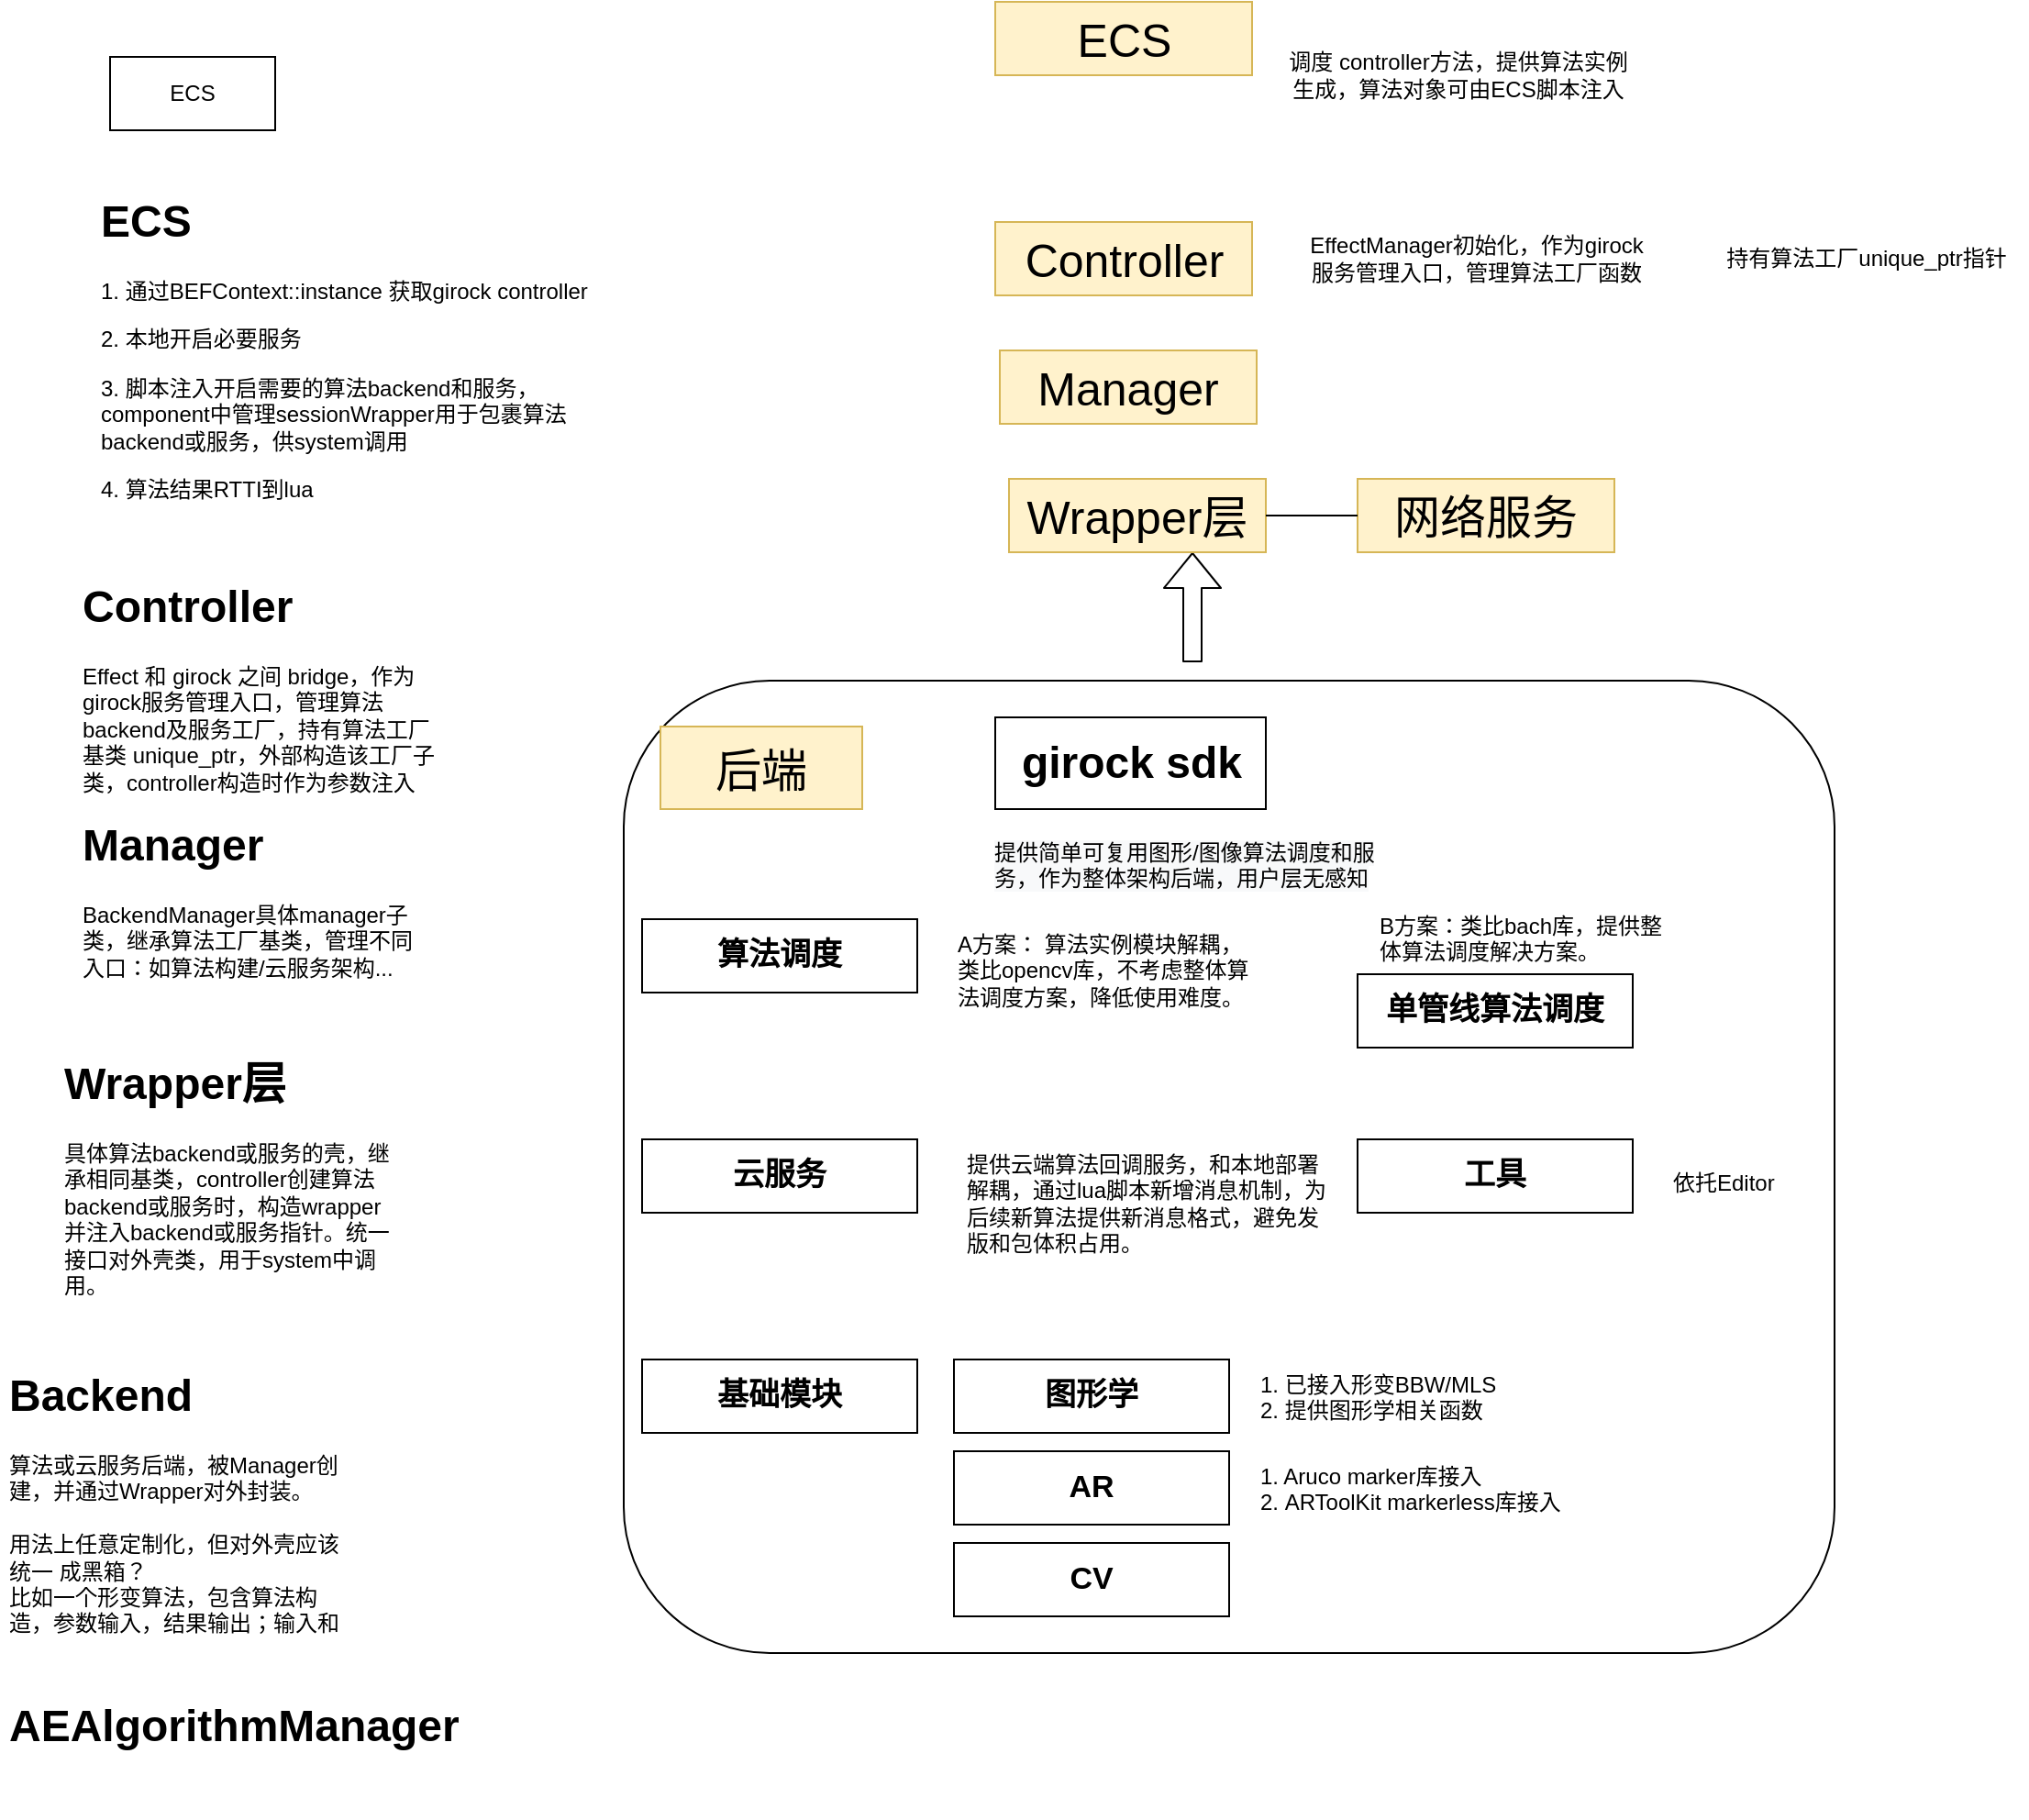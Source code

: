 <mxfile version="14.6.13" type="github">
  <diagram id="1ifoKKJXksdBjyNbpdKP" name="Page-1">
    <mxGraphModel dx="2125" dy="1931" grid="1" gridSize="10" guides="1" tooltips="1" connect="1" arrows="1" fold="1" page="1" pageScale="1" pageWidth="827" pageHeight="1169" math="0" shadow="0">
      <root>
        <mxCell id="0" />
        <mxCell id="1" parent="0" />
        <mxCell id="UuJ1qdc-aY3ee8Mtvgij-23" value="" style="rounded=1;whiteSpace=wrap;html=1;" vertex="1" parent="1">
          <mxGeometry x="-30" y="280" width="660" height="530" as="geometry" />
        </mxCell>
        <mxCell id="UuJ1qdc-aY3ee8Mtvgij-1" value="&lt;b&gt;&lt;font style=&quot;font-size: 24px&quot;&gt;girock sdk&lt;/font&gt;&lt;/b&gt;" style="rounded=0;whiteSpace=wrap;html=1;" vertex="1" parent="1">
          <mxGeometry x="172.5" y="300" width="147.5" height="50" as="geometry" />
        </mxCell>
        <mxCell id="UuJ1qdc-aY3ee8Mtvgij-2" value="&lt;span style=&quot;color: rgb(0 , 0 , 0) ; font-family: &amp;#34;helvetica&amp;#34; ; font-size: 12px ; font-style: normal ; font-weight: 400 ; letter-spacing: normal ; text-align: center ; text-indent: 0px ; text-transform: none ; word-spacing: 0px ; background-color: rgb(248 , 249 , 250) ; display: inline ; float: none&quot;&gt;提供简单可复用图形/图像算法调度和服务，作为整体架构后端，用户层无感知&lt;/span&gt;" style="text;whiteSpace=wrap;html=1;" vertex="1" parent="1">
          <mxGeometry x="170" y="360" width="220" height="30" as="geometry" />
        </mxCell>
        <mxCell id="UuJ1qdc-aY3ee8Mtvgij-3" value="&lt;span style=&quot;font-size: 17px&quot;&gt;&lt;b&gt;单管线算法调度&lt;/b&gt;&lt;/span&gt;" style="rounded=0;whiteSpace=wrap;html=1;" vertex="1" parent="1">
          <mxGeometry x="370" y="440" width="150" height="40" as="geometry" />
        </mxCell>
        <mxCell id="UuJ1qdc-aY3ee8Mtvgij-5" value="&lt;font face=&quot;helvetica&quot;&gt;A方案： 算法实例模块解耦，类比opencv库，不考虑整体算法调度方案，降低使用难度。&lt;/font&gt;" style="text;whiteSpace=wrap;html=1;" vertex="1" parent="1">
          <mxGeometry x="150" y="410" width="165" height="70" as="geometry" />
        </mxCell>
        <mxCell id="UuJ1qdc-aY3ee8Mtvgij-6" value="&lt;font face=&quot;helvetica&quot;&gt;B方案：类比bach库，提供整体算法调度解决方案。&lt;/font&gt;" style="text;whiteSpace=wrap;html=1;" vertex="1" parent="1">
          <mxGeometry x="380" y="400" width="165" height="70" as="geometry" />
        </mxCell>
        <mxCell id="UuJ1qdc-aY3ee8Mtvgij-9" value="&lt;span style=&quot;font-size: 17px&quot;&gt;&lt;b&gt;算法调度&lt;/b&gt;&lt;/span&gt;" style="rounded=0;whiteSpace=wrap;html=1;" vertex="1" parent="1">
          <mxGeometry x="-20" y="410" width="150" height="40" as="geometry" />
        </mxCell>
        <mxCell id="UuJ1qdc-aY3ee8Mtvgij-10" value="&lt;span style=&quot;font-size: 17px&quot;&gt;&lt;b&gt;云服务&lt;/b&gt;&lt;/span&gt;" style="rounded=0;whiteSpace=wrap;html=1;" vertex="1" parent="1">
          <mxGeometry x="-20" y="530" width="150" height="40" as="geometry" />
        </mxCell>
        <mxCell id="UuJ1qdc-aY3ee8Mtvgij-12" value="&lt;font face=&quot;helvetica&quot;&gt;提供云端算法回调服务，和本地部署解耦，通过lua脚本新增消息机制，为后续新算法提供新消息格式，避免发版和包体积占用。&lt;/font&gt;" style="text;whiteSpace=wrap;html=1;" vertex="1" parent="1">
          <mxGeometry x="155" y="530" width="205" height="70" as="geometry" />
        </mxCell>
        <mxCell id="UuJ1qdc-aY3ee8Mtvgij-13" value="&lt;span style=&quot;font-size: 17px&quot;&gt;&lt;b&gt;基础模块&lt;/b&gt;&lt;/span&gt;" style="rounded=0;whiteSpace=wrap;html=1;" vertex="1" parent="1">
          <mxGeometry x="-20" y="650" width="150" height="40" as="geometry" />
        </mxCell>
        <mxCell id="UuJ1qdc-aY3ee8Mtvgij-14" value="&lt;span style=&quot;font-size: 17px&quot;&gt;&lt;b&gt;图形学&lt;/b&gt;&lt;/span&gt;" style="rounded=0;whiteSpace=wrap;html=1;" vertex="1" parent="1">
          <mxGeometry x="150" y="650" width="150" height="40" as="geometry" />
        </mxCell>
        <mxCell id="UuJ1qdc-aY3ee8Mtvgij-15" value="&lt;span style=&quot;font-size: 17px&quot;&gt;&lt;b&gt;CV&lt;/b&gt;&lt;/span&gt;" style="rounded=0;whiteSpace=wrap;html=1;" vertex="1" parent="1">
          <mxGeometry x="150" y="750" width="150" height="40" as="geometry" />
        </mxCell>
        <mxCell id="UuJ1qdc-aY3ee8Mtvgij-16" value="&lt;span style=&quot;font-size: 17px&quot;&gt;&lt;b&gt;AR&lt;/b&gt;&lt;/span&gt;" style="rounded=0;whiteSpace=wrap;html=1;" vertex="1" parent="1">
          <mxGeometry x="150" y="700" width="150" height="40" as="geometry" />
        </mxCell>
        <mxCell id="UuJ1qdc-aY3ee8Mtvgij-18" value="&lt;font face=&quot;helvetica&quot;&gt;1. 已接入形变BBW/MLS&lt;br&gt;2. 提供图形学相关函数&lt;br&gt;&lt;/font&gt;" style="text;whiteSpace=wrap;html=1;" vertex="1" parent="1">
          <mxGeometry x="315" y="650" width="170" height="40" as="geometry" />
        </mxCell>
        <mxCell id="UuJ1qdc-aY3ee8Mtvgij-19" value="&lt;span style=&quot;font-size: 17px&quot;&gt;&lt;b&gt;工具&lt;/b&gt;&lt;/span&gt;" style="rounded=0;whiteSpace=wrap;html=1;" vertex="1" parent="1">
          <mxGeometry x="370" y="530" width="150" height="40" as="geometry" />
        </mxCell>
        <mxCell id="UuJ1qdc-aY3ee8Mtvgij-20" value="&lt;font face=&quot;helvetica&quot;&gt;依托Editor&lt;/font&gt;" style="text;whiteSpace=wrap;html=1;" vertex="1" parent="1">
          <mxGeometry x="540" y="540" width="70" height="40" as="geometry" />
        </mxCell>
        <mxCell id="UuJ1qdc-aY3ee8Mtvgij-21" value="&lt;font face=&quot;helvetica&quot;&gt;1. Aruco marker库接入&lt;br&gt;2. ARToolKit markerless库接入&lt;br&gt;&lt;/font&gt;" style="text;whiteSpace=wrap;html=1;" vertex="1" parent="1">
          <mxGeometry x="315" y="700" width="180" height="40" as="geometry" />
        </mxCell>
        <mxCell id="UuJ1qdc-aY3ee8Mtvgij-24" value="" style="shape=flexArrow;endArrow=classic;html=1;" edge="1" parent="1">
          <mxGeometry width="50" height="50" relative="1" as="geometry">
            <mxPoint x="280" y="270" as="sourcePoint" />
            <mxPoint x="280" y="210" as="targetPoint" />
          </mxGeometry>
        </mxCell>
        <mxCell id="UuJ1qdc-aY3ee8Mtvgij-26" value="&lt;font style=&quot;font-size: 25px&quot;&gt;后端&lt;/font&gt;" style="text;html=1;strokeColor=#d6b656;fillColor=#fff2cc;align=center;verticalAlign=middle;whiteSpace=wrap;rounded=0;" vertex="1" parent="1">
          <mxGeometry x="-10" y="305" width="110" height="45" as="geometry" />
        </mxCell>
        <mxCell id="UuJ1qdc-aY3ee8Mtvgij-27" value="&lt;font style=&quot;font-size: 25px&quot;&gt;Wrapper层&lt;/font&gt;" style="text;html=1;strokeColor=#d6b656;fillColor=#fff2cc;align=center;verticalAlign=middle;whiteSpace=wrap;rounded=0;" vertex="1" parent="1">
          <mxGeometry x="180" y="170" width="140" height="40" as="geometry" />
        </mxCell>
        <mxCell id="UuJ1qdc-aY3ee8Mtvgij-28" value="&lt;font style=&quot;font-size: 25px&quot;&gt;Manager&lt;/font&gt;" style="text;html=1;strokeColor=#d6b656;fillColor=#fff2cc;align=center;verticalAlign=middle;whiteSpace=wrap;rounded=0;" vertex="1" parent="1">
          <mxGeometry x="175" y="100" width="140" height="40" as="geometry" />
        </mxCell>
        <mxCell id="UuJ1qdc-aY3ee8Mtvgij-29" value="&lt;font style=&quot;font-size: 25px&quot;&gt;Controller&lt;/font&gt;" style="text;html=1;strokeColor=#d6b656;fillColor=#fff2cc;align=center;verticalAlign=middle;whiteSpace=wrap;rounded=0;" vertex="1" parent="1">
          <mxGeometry x="172.5" y="30" width="140" height="40" as="geometry" />
        </mxCell>
        <mxCell id="UuJ1qdc-aY3ee8Mtvgij-30" value="&lt;font style=&quot;font-size: 25px&quot;&gt;ECS&lt;/font&gt;" style="text;html=1;strokeColor=#d6b656;fillColor=#fff2cc;align=center;verticalAlign=middle;whiteSpace=wrap;rounded=0;" vertex="1" parent="1">
          <mxGeometry x="172.5" y="-90" width="140" height="40" as="geometry" />
        </mxCell>
        <mxCell id="UuJ1qdc-aY3ee8Mtvgij-32" value="EffectManager初始化，作为girock服务管理入口，管理算法工厂函数" style="text;html=1;strokeColor=none;fillColor=none;align=center;verticalAlign=middle;whiteSpace=wrap;rounded=0;" vertex="1" parent="1">
          <mxGeometry x="340" y="30" width="190" height="40" as="geometry" />
        </mxCell>
        <mxCell id="UuJ1qdc-aY3ee8Mtvgij-34" value="调度 controller方法，提供算法实例生成，算法对象可由ECS脚本注入" style="text;html=1;strokeColor=none;fillColor=none;align=center;verticalAlign=middle;whiteSpace=wrap;rounded=0;" vertex="1" parent="1">
          <mxGeometry x="330" y="-70" width="190" height="40" as="geometry" />
        </mxCell>
        <mxCell id="UuJ1qdc-aY3ee8Mtvgij-35" value="&lt;span style=&quot;font-size: 25px&quot;&gt;网络服务&lt;/span&gt;" style="text;html=1;strokeColor=#d6b656;fillColor=#fff2cc;align=center;verticalAlign=middle;whiteSpace=wrap;rounded=0;" vertex="1" parent="1">
          <mxGeometry x="370" y="170" width="140" height="40" as="geometry" />
        </mxCell>
        <mxCell id="UuJ1qdc-aY3ee8Mtvgij-36" value="" style="endArrow=none;html=1;" edge="1" parent="1">
          <mxGeometry width="50" height="50" relative="1" as="geometry">
            <mxPoint x="320" y="190" as="sourcePoint" />
            <mxPoint x="370" y="190" as="targetPoint" />
          </mxGeometry>
        </mxCell>
        <mxCell id="UuJ1qdc-aY3ee8Mtvgij-37" value="持有算法工厂unique_ptr指针" style="text;html=1;strokeColor=none;fillColor=none;align=center;verticalAlign=middle;whiteSpace=wrap;rounded=0;" vertex="1" parent="1">
          <mxGeometry x="560" y="30" width="175" height="40" as="geometry" />
        </mxCell>
        <mxCell id="UuJ1qdc-aY3ee8Mtvgij-38" value="ECS" style="rounded=0;whiteSpace=wrap;html=1;strokeWidth=1;" vertex="1" parent="1">
          <mxGeometry x="-310" y="-60" width="90" height="40" as="geometry" />
        </mxCell>
        <mxCell id="UuJ1qdc-aY3ee8Mtvgij-40" value="&lt;h1&gt;ECS&lt;/h1&gt;&lt;p&gt;1. 通过BEFContext::instance 获取girock controller&lt;/p&gt;&lt;p&gt;2. 本地开启必要服务&lt;/p&gt;&lt;p&gt;3. 脚本注入开启需要的算法backend和服务，component中管理sessionWrapper用于包裹算法backend或服务，供system调用&lt;/p&gt;&lt;p&gt;4. 算法结果RTTI到lua&lt;/p&gt;&lt;p&gt;&lt;br&gt;&lt;/p&gt;&lt;p&gt;&lt;br&gt;&lt;/p&gt;" style="text;html=1;strokeColor=none;fillColor=none;spacing=5;spacingTop=-20;whiteSpace=wrap;overflow=hidden;rounded=0;" vertex="1" parent="1">
          <mxGeometry x="-320" y="10" width="280" height="190" as="geometry" />
        </mxCell>
        <mxCell id="UuJ1qdc-aY3ee8Mtvgij-41" value="&lt;h1&gt;Controller&lt;/h1&gt;&lt;p&gt;Effect 和 girock 之间 bridge，作为girock服务管理入口，管理算法backend及服务工厂，持有算法工厂 基类 unique_ptr，外部构造该工厂子类，controller构造时作为参数注入&lt;/p&gt;" style="text;html=1;strokeColor=none;fillColor=none;spacing=5;spacingTop=-20;whiteSpace=wrap;overflow=hidden;rounded=0;" vertex="1" parent="1">
          <mxGeometry x="-330" y="220" width="210" height="130" as="geometry" />
        </mxCell>
        <mxCell id="UuJ1qdc-aY3ee8Mtvgij-43" value="&lt;h1&gt;Manager&lt;/h1&gt;&lt;div&gt;BackendManager具体manager子类，继承算法工厂基类，管理不同入口：如算法构建/云服务架构...&lt;/div&gt;" style="text;html=1;strokeColor=none;fillColor=none;spacing=5;spacingTop=-20;whiteSpace=wrap;overflow=hidden;rounded=0;" vertex="1" parent="1">
          <mxGeometry x="-330" y="350" width="190" height="120" as="geometry" />
        </mxCell>
        <mxCell id="UuJ1qdc-aY3ee8Mtvgij-44" value="&lt;h1&gt;Wrapper层&lt;/h1&gt;&lt;div&gt;具体算法backend或服务的壳，继承相同基类，controller创建算法backend或服务时，构造wrapper并注入backend或服务指针。统一接口对外壳类，用于system中调用。&lt;/div&gt;" style="text;html=1;strokeColor=none;fillColor=none;spacing=5;spacingTop=-20;whiteSpace=wrap;overflow=hidden;rounded=0;" vertex="1" parent="1">
          <mxGeometry x="-340" y="480" width="190" height="150" as="geometry" />
        </mxCell>
        <mxCell id="UuJ1qdc-aY3ee8Mtvgij-46" value="&lt;h1&gt;Backend&lt;/h1&gt;&lt;div&gt;算法或云服务后端，被Manager创建，并通过Wrapper对外封装。&lt;/div&gt;&lt;div&gt;&lt;br&gt;&lt;/div&gt;&lt;div&gt;用法上任意定制化，但对外壳应该统一 成黑箱？&lt;/div&gt;&lt;div&gt;比如一个形变算法，包含算法构造，参数输入，结果输出；输入和输出，针对不同算法完全不同。&lt;/div&gt;&lt;div&gt;输入需要从算法线程获取，&lt;/div&gt;" style="text;html=1;strokeColor=none;fillColor=none;spacing=5;spacingTop=-20;whiteSpace=wrap;overflow=hidden;rounded=0;" vertex="1" parent="1">
          <mxGeometry x="-370" y="650" width="190" height="150" as="geometry" />
        </mxCell>
        <mxCell id="UuJ1qdc-aY3ee8Mtvgij-47" value="&lt;h1&gt;AEAlgorithmManager&lt;/h1&gt;&lt;div&gt;&lt;br&gt;&lt;/div&gt;" style="text;html=1;strokeColor=none;fillColor=none;spacing=5;spacingTop=-20;whiteSpace=wrap;overflow=hidden;rounded=0;" vertex="1" parent="1">
          <mxGeometry x="-370" y="830" width="280" height="70" as="geometry" />
        </mxCell>
      </root>
    </mxGraphModel>
  </diagram>
</mxfile>
